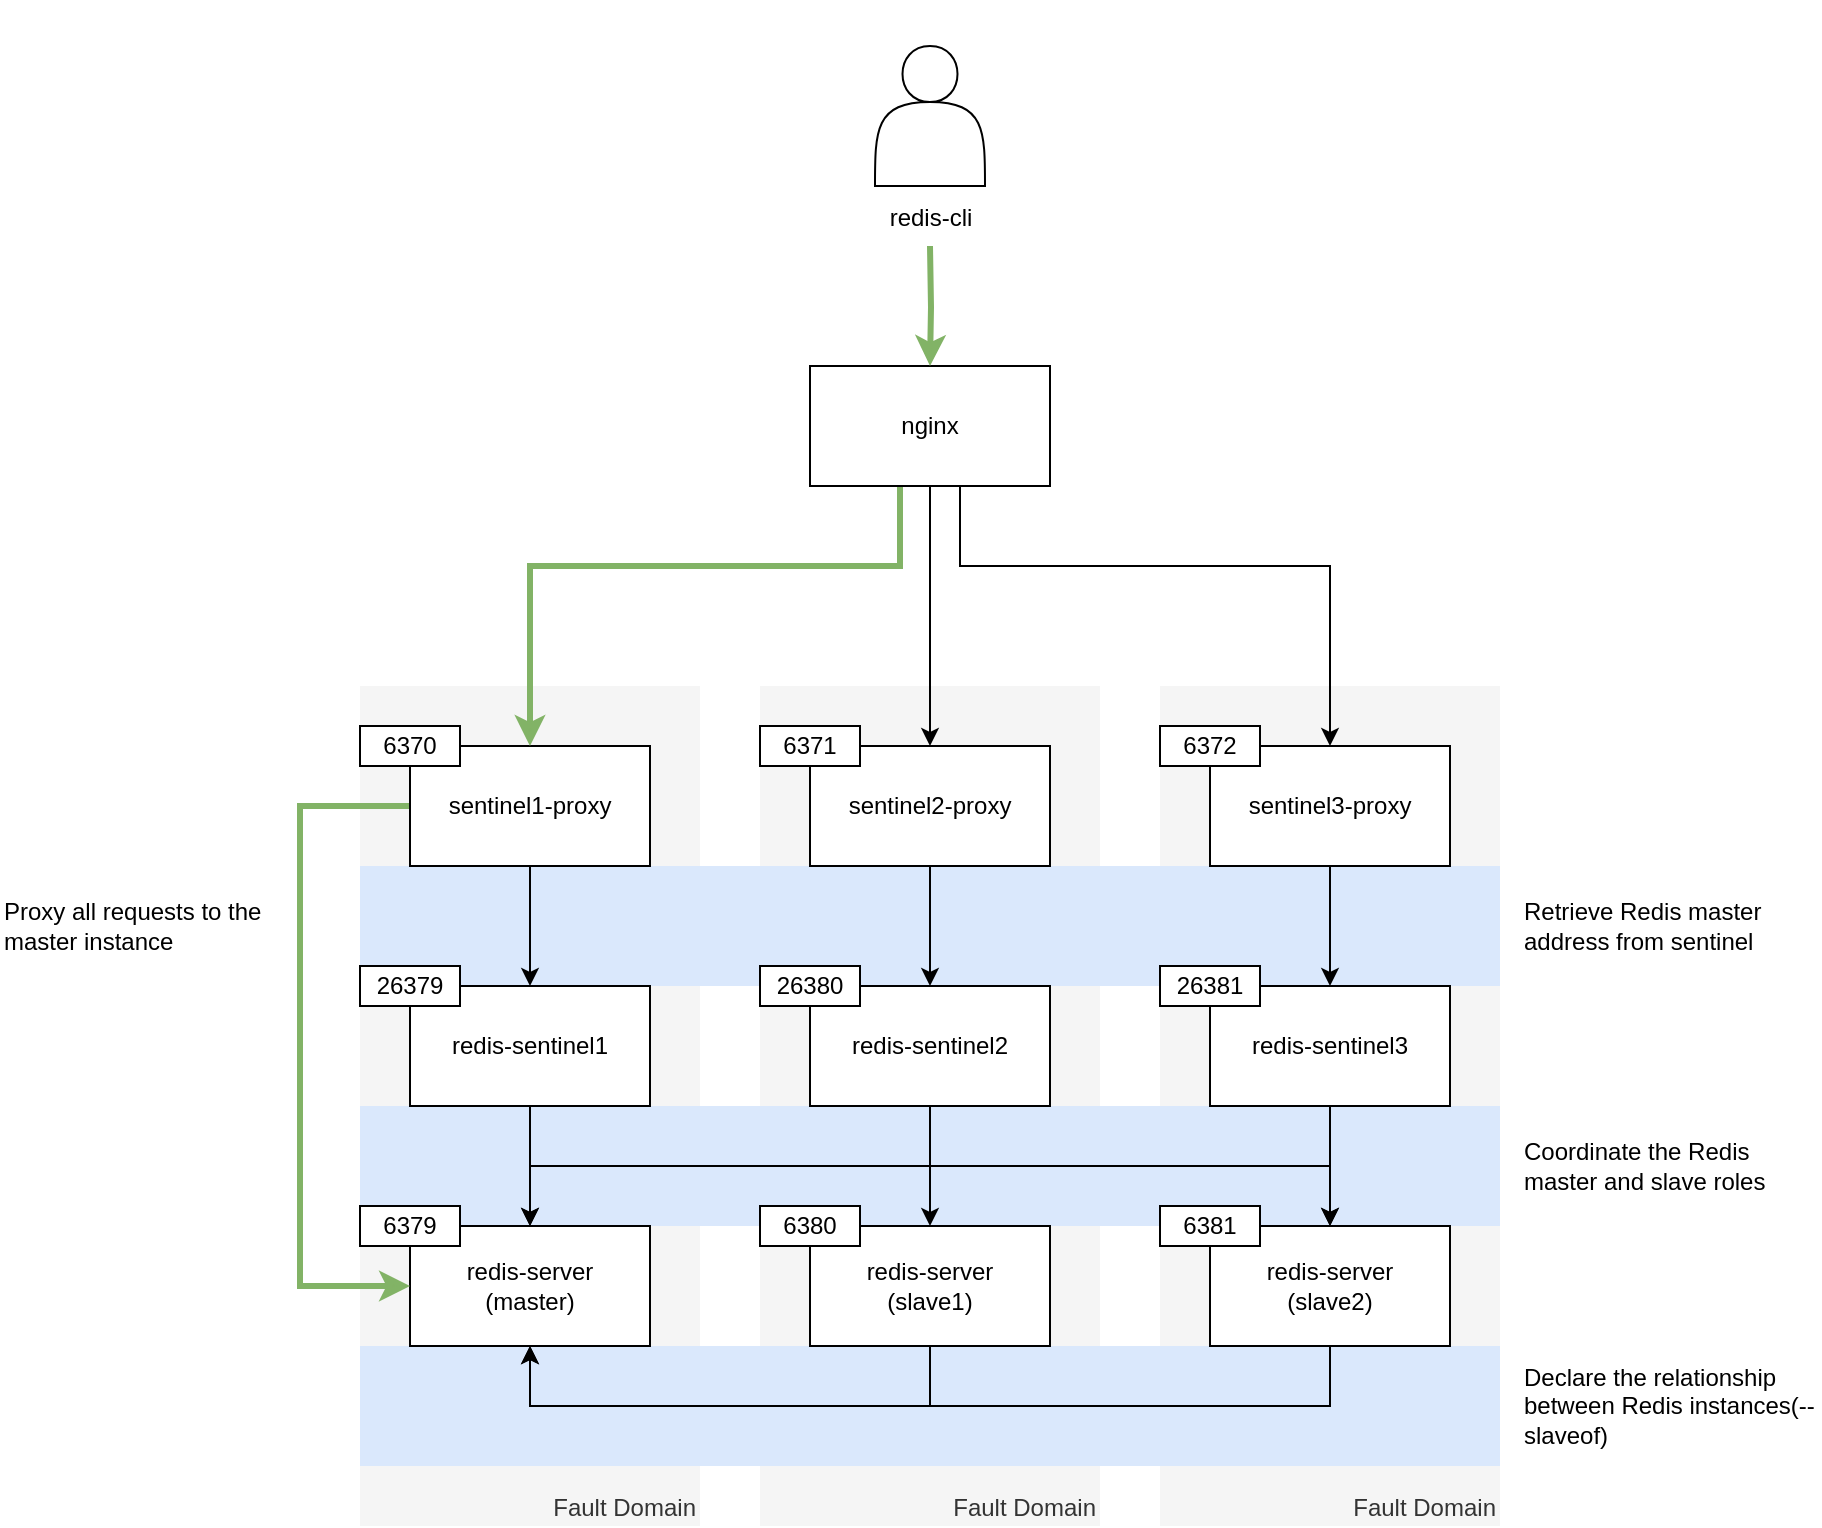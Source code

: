 <mxfile version="21.6.5" type="device">
  <diagram name="Page-1" id="yOyWiZyEu6Pyg-h-Se1W">
    <mxGraphModel dx="2688" dy="2145" grid="1" gridSize="10" guides="1" tooltips="1" connect="1" arrows="1" fold="1" page="1" pageScale="1" pageWidth="827" pageHeight="1169" math="0" shadow="0">
      <root>
        <mxCell id="0" />
        <mxCell id="1" parent="0" />
        <mxCell id="MnjoI8rfPo8MyhLpxvXZ-1" value="Fault Domain" style="rounded=0;whiteSpace=wrap;html=1;fillColor=#f5f5f5;fontColor=#333333;strokeColor=none;verticalAlign=bottom;align=right;" parent="1" vertex="1">
          <mxGeometry x="100" y="290" width="170" height="420" as="geometry" />
        </mxCell>
        <mxCell id="MnjoI8rfPo8MyhLpxvXZ-6" value="Fault Domain" style="rounded=0;whiteSpace=wrap;html=1;fillColor=#f5f5f5;fontColor=#333333;strokeColor=none;verticalAlign=bottom;align=right;" parent="1" vertex="1">
          <mxGeometry x="300" y="290" width="170" height="420" as="geometry" />
        </mxCell>
        <mxCell id="MnjoI8rfPo8MyhLpxvXZ-10" value="Fault Domain" style="rounded=0;whiteSpace=wrap;html=1;fillColor=#f5f5f5;fontColor=#333333;strokeColor=none;verticalAlign=bottom;align=right;" parent="1" vertex="1">
          <mxGeometry x="500" y="290" width="170" height="420" as="geometry" />
        </mxCell>
        <mxCell id="MnjoI8rfPo8MyhLpxvXZ-53" value="" style="rounded=0;whiteSpace=wrap;html=1;strokeColor=none;fillColor=#dae8fc;" parent="1" vertex="1">
          <mxGeometry x="100" y="620" width="570" height="60" as="geometry" />
        </mxCell>
        <mxCell id="MnjoI8rfPo8MyhLpxvXZ-49" value="" style="rounded=0;whiteSpace=wrap;html=1;strokeColor=none;fillColor=#dae8fc;" parent="1" vertex="1">
          <mxGeometry x="100" y="500" width="570" height="60" as="geometry" />
        </mxCell>
        <mxCell id="MnjoI8rfPo8MyhLpxvXZ-45" value="" style="rounded=0;whiteSpace=wrap;html=1;strokeColor=none;fillColor=#dae8fc;" parent="1" vertex="1">
          <mxGeometry x="100" y="380" width="570" height="60" as="geometry" />
        </mxCell>
        <mxCell id="MnjoI8rfPo8MyhLpxvXZ-3" value="&lt;div&gt;redis-server&lt;br&gt;&lt;/div&gt;&lt;div&gt;(master)&lt;br&gt;&lt;/div&gt;" style="rounded=0;whiteSpace=wrap;html=1;" parent="1" vertex="1">
          <mxGeometry x="125" y="560" width="120" height="60" as="geometry" />
        </mxCell>
        <mxCell id="MnjoI8rfPo8MyhLpxvXZ-30" style="edgeStyle=orthogonalEdgeStyle;rounded=0;orthogonalLoop=1;jettySize=auto;html=1;" parent="1" source="MnjoI8rfPo8MyhLpxvXZ-4" target="MnjoI8rfPo8MyhLpxvXZ-3" edge="1">
          <mxGeometry relative="1" as="geometry" />
        </mxCell>
        <mxCell id="MnjoI8rfPo8MyhLpxvXZ-47" style="edgeStyle=orthogonalEdgeStyle;rounded=0;orthogonalLoop=1;jettySize=auto;html=1;" parent="1" source="MnjoI8rfPo8MyhLpxvXZ-4" target="MnjoI8rfPo8MyhLpxvXZ-7" edge="1">
          <mxGeometry relative="1" as="geometry">
            <Array as="points">
              <mxPoint x="185" y="530" />
              <mxPoint x="385" y="530" />
            </Array>
          </mxGeometry>
        </mxCell>
        <mxCell id="MnjoI8rfPo8MyhLpxvXZ-51" style="edgeStyle=orthogonalEdgeStyle;rounded=0;orthogonalLoop=1;jettySize=auto;html=1;" parent="1" source="MnjoI8rfPo8MyhLpxvXZ-4" target="MnjoI8rfPo8MyhLpxvXZ-11" edge="1">
          <mxGeometry relative="1" as="geometry">
            <Array as="points">
              <mxPoint x="185" y="530" />
              <mxPoint x="585" y="530" />
            </Array>
          </mxGeometry>
        </mxCell>
        <mxCell id="MnjoI8rfPo8MyhLpxvXZ-4" value="redis-sentinel1" style="rounded=0;whiteSpace=wrap;html=1;" parent="1" vertex="1">
          <mxGeometry x="125" y="440" width="120" height="60" as="geometry" />
        </mxCell>
        <mxCell id="MnjoI8rfPo8MyhLpxvXZ-24" style="edgeStyle=orthogonalEdgeStyle;rounded=0;orthogonalLoop=1;jettySize=auto;html=1;" parent="1" source="MnjoI8rfPo8MyhLpxvXZ-5" target="MnjoI8rfPo8MyhLpxvXZ-4" edge="1">
          <mxGeometry relative="1" as="geometry" />
        </mxCell>
        <mxCell id="MnjoI8rfPo8MyhLpxvXZ-59" style="edgeStyle=orthogonalEdgeStyle;rounded=0;orthogonalLoop=1;jettySize=auto;html=1;fillColor=#d5e8d4;strokeColor=#82b366;strokeWidth=3;" parent="1" source="MnjoI8rfPo8MyhLpxvXZ-5" target="MnjoI8rfPo8MyhLpxvXZ-3" edge="1">
          <mxGeometry relative="1" as="geometry">
            <Array as="points">
              <mxPoint x="70" y="350" />
              <mxPoint x="70" y="590" />
            </Array>
          </mxGeometry>
        </mxCell>
        <mxCell id="MnjoI8rfPo8MyhLpxvXZ-5" value="sentinel1-proxy" style="rounded=0;whiteSpace=wrap;html=1;" parent="1" vertex="1">
          <mxGeometry x="125" y="320" width="120" height="60" as="geometry" />
        </mxCell>
        <mxCell id="MnjoI8rfPo8MyhLpxvXZ-33" style="edgeStyle=orthogonalEdgeStyle;rounded=0;orthogonalLoop=1;jettySize=auto;html=1;" parent="1" source="MnjoI8rfPo8MyhLpxvXZ-7" target="MnjoI8rfPo8MyhLpxvXZ-3" edge="1">
          <mxGeometry relative="1" as="geometry">
            <Array as="points">
              <mxPoint x="385" y="650" />
              <mxPoint x="185" y="650" />
            </Array>
          </mxGeometry>
        </mxCell>
        <mxCell id="MnjoI8rfPo8MyhLpxvXZ-7" value="&lt;div&gt;redis-server&lt;br&gt;&lt;/div&gt;&lt;div&gt;(slave1)&lt;br&gt;&lt;/div&gt;" style="rounded=0;whiteSpace=wrap;html=1;" parent="1" vertex="1">
          <mxGeometry x="325" y="560" width="120" height="60" as="geometry" />
        </mxCell>
        <mxCell id="MnjoI8rfPo8MyhLpxvXZ-31" style="edgeStyle=orthogonalEdgeStyle;rounded=0;orthogonalLoop=1;jettySize=auto;html=1;" parent="1" source="MnjoI8rfPo8MyhLpxvXZ-8" target="MnjoI8rfPo8MyhLpxvXZ-3" edge="1">
          <mxGeometry relative="1" as="geometry">
            <Array as="points">
              <mxPoint x="385" y="530" />
              <mxPoint x="185" y="530" />
            </Array>
          </mxGeometry>
        </mxCell>
        <mxCell id="MnjoI8rfPo8MyhLpxvXZ-8" value="redis-sentinel2" style="rounded=0;whiteSpace=wrap;html=1;" parent="1" vertex="1">
          <mxGeometry x="325" y="440" width="120" height="60" as="geometry" />
        </mxCell>
        <mxCell id="MnjoI8rfPo8MyhLpxvXZ-26" style="edgeStyle=orthogonalEdgeStyle;rounded=0;orthogonalLoop=1;jettySize=auto;html=1;" parent="1" source="MnjoI8rfPo8MyhLpxvXZ-9" target="MnjoI8rfPo8MyhLpxvXZ-8" edge="1">
          <mxGeometry relative="1" as="geometry" />
        </mxCell>
        <mxCell id="MnjoI8rfPo8MyhLpxvXZ-9" value="sentinel2-proxy" style="rounded=0;whiteSpace=wrap;html=1;" parent="1" vertex="1">
          <mxGeometry x="325" y="320" width="120" height="60" as="geometry" />
        </mxCell>
        <mxCell id="MnjoI8rfPo8MyhLpxvXZ-34" style="edgeStyle=orthogonalEdgeStyle;rounded=0;orthogonalLoop=1;jettySize=auto;html=1;" parent="1" source="MnjoI8rfPo8MyhLpxvXZ-11" target="MnjoI8rfPo8MyhLpxvXZ-3" edge="1">
          <mxGeometry relative="1" as="geometry">
            <Array as="points">
              <mxPoint x="585" y="650" />
              <mxPoint x="185" y="650" />
            </Array>
          </mxGeometry>
        </mxCell>
        <mxCell id="MnjoI8rfPo8MyhLpxvXZ-11" value="&lt;div&gt;redis-server&lt;br&gt;&lt;/div&gt;&lt;div&gt;(slave2)&lt;br&gt;&lt;/div&gt;" style="rounded=0;whiteSpace=wrap;html=1;" parent="1" vertex="1">
          <mxGeometry x="525" y="560" width="120" height="60" as="geometry" />
        </mxCell>
        <mxCell id="MnjoI8rfPo8MyhLpxvXZ-48" style="edgeStyle=orthogonalEdgeStyle;rounded=0;orthogonalLoop=1;jettySize=auto;html=1;" parent="1" source="MnjoI8rfPo8MyhLpxvXZ-12" target="MnjoI8rfPo8MyhLpxvXZ-11" edge="1">
          <mxGeometry relative="1" as="geometry" />
        </mxCell>
        <mxCell id="MnjoI8rfPo8MyhLpxvXZ-12" value="redis-sentinel3" style="rounded=0;whiteSpace=wrap;html=1;" parent="1" vertex="1">
          <mxGeometry x="525" y="440" width="120" height="60" as="geometry" />
        </mxCell>
        <mxCell id="MnjoI8rfPo8MyhLpxvXZ-28" style="edgeStyle=orthogonalEdgeStyle;rounded=0;orthogonalLoop=1;jettySize=auto;html=1;" parent="1" source="MnjoI8rfPo8MyhLpxvXZ-13" target="MnjoI8rfPo8MyhLpxvXZ-12" edge="1">
          <mxGeometry relative="1" as="geometry" />
        </mxCell>
        <mxCell id="MnjoI8rfPo8MyhLpxvXZ-13" value="sentinel3-proxy" style="rounded=0;whiteSpace=wrap;html=1;" parent="1" vertex="1">
          <mxGeometry x="525" y="320" width="120" height="60" as="geometry" />
        </mxCell>
        <mxCell id="MnjoI8rfPo8MyhLpxvXZ-16" style="edgeStyle=orthogonalEdgeStyle;rounded=0;orthogonalLoop=1;jettySize=auto;html=1;fillColor=#d5e8d4;strokeColor=#82b366;strokeWidth=3;" parent="1" source="MnjoI8rfPo8MyhLpxvXZ-15" target="MnjoI8rfPo8MyhLpxvXZ-5" edge="1">
          <mxGeometry relative="1" as="geometry">
            <Array as="points">
              <mxPoint x="370" y="230" />
              <mxPoint x="185" y="230" />
            </Array>
          </mxGeometry>
        </mxCell>
        <mxCell id="MnjoI8rfPo8MyhLpxvXZ-17" style="edgeStyle=orthogonalEdgeStyle;rounded=0;orthogonalLoop=1;jettySize=auto;html=1;" parent="1" source="MnjoI8rfPo8MyhLpxvXZ-15" target="MnjoI8rfPo8MyhLpxvXZ-9" edge="1">
          <mxGeometry relative="1" as="geometry" />
        </mxCell>
        <mxCell id="MnjoI8rfPo8MyhLpxvXZ-18" style="edgeStyle=orthogonalEdgeStyle;rounded=0;orthogonalLoop=1;jettySize=auto;html=1;" parent="1" source="MnjoI8rfPo8MyhLpxvXZ-15" target="MnjoI8rfPo8MyhLpxvXZ-13" edge="1">
          <mxGeometry relative="1" as="geometry">
            <Array as="points">
              <mxPoint x="400" y="230" />
              <mxPoint x="585" y="230" />
            </Array>
          </mxGeometry>
        </mxCell>
        <mxCell id="MnjoI8rfPo8MyhLpxvXZ-15" value="nginx" style="rounded=0;whiteSpace=wrap;html=1;" parent="1" vertex="1">
          <mxGeometry x="325" y="130" width="120" height="60" as="geometry" />
        </mxCell>
        <mxCell id="MnjoI8rfPo8MyhLpxvXZ-20" style="edgeStyle=orthogonalEdgeStyle;rounded=0;orthogonalLoop=1;jettySize=auto;html=1;fillColor=#d5e8d4;strokeColor=#82b366;strokeWidth=3;" parent="1" target="MnjoI8rfPo8MyhLpxvXZ-15" edge="1">
          <mxGeometry relative="1" as="geometry">
            <mxPoint x="385" y="70" as="sourcePoint" />
          </mxGeometry>
        </mxCell>
        <mxCell id="MnjoI8rfPo8MyhLpxvXZ-35" value="6379" style="text;html=1;align=center;verticalAlign=middle;whiteSpace=wrap;rounded=0;fillColor=default;strokeColor=default;" parent="1" vertex="1">
          <mxGeometry x="100" y="550" width="50" height="20" as="geometry" />
        </mxCell>
        <mxCell id="MnjoI8rfPo8MyhLpxvXZ-37" value="6380" style="text;html=1;align=center;verticalAlign=middle;whiteSpace=wrap;rounded=0;fillColor=default;strokeColor=default;" parent="1" vertex="1">
          <mxGeometry x="300" y="550" width="50" height="20" as="geometry" />
        </mxCell>
        <mxCell id="MnjoI8rfPo8MyhLpxvXZ-38" value="6381" style="text;html=1;align=center;verticalAlign=middle;whiteSpace=wrap;rounded=0;fillColor=default;strokeColor=default;" parent="1" vertex="1">
          <mxGeometry x="500" y="550" width="50" height="20" as="geometry" />
        </mxCell>
        <mxCell id="MnjoI8rfPo8MyhLpxvXZ-39" value="26381" style="text;html=1;align=center;verticalAlign=middle;whiteSpace=wrap;rounded=0;fillColor=default;strokeColor=default;" parent="1" vertex="1">
          <mxGeometry x="500" y="430" width="50" height="20" as="geometry" />
        </mxCell>
        <mxCell id="MnjoI8rfPo8MyhLpxvXZ-40" value="26380" style="text;html=1;align=center;verticalAlign=middle;whiteSpace=wrap;rounded=0;fillColor=default;strokeColor=default;" parent="1" vertex="1">
          <mxGeometry x="300" y="430" width="50" height="20" as="geometry" />
        </mxCell>
        <mxCell id="MnjoI8rfPo8MyhLpxvXZ-41" value="26379" style="text;html=1;align=center;verticalAlign=middle;whiteSpace=wrap;rounded=0;fillColor=default;strokeColor=default;" parent="1" vertex="1">
          <mxGeometry x="100" y="430" width="50" height="20" as="geometry" />
        </mxCell>
        <mxCell id="MnjoI8rfPo8MyhLpxvXZ-42" value="6370" style="text;html=1;align=center;verticalAlign=middle;whiteSpace=wrap;rounded=0;fillColor=default;strokeColor=default;" parent="1" vertex="1">
          <mxGeometry x="100" y="310" width="50" height="20" as="geometry" />
        </mxCell>
        <mxCell id="MnjoI8rfPo8MyhLpxvXZ-43" value="6371" style="text;html=1;align=center;verticalAlign=middle;whiteSpace=wrap;rounded=0;fillColor=default;strokeColor=default;" parent="1" vertex="1">
          <mxGeometry x="300" y="310" width="50" height="20" as="geometry" />
        </mxCell>
        <mxCell id="MnjoI8rfPo8MyhLpxvXZ-44" value="6372" style="text;html=1;align=center;verticalAlign=middle;whiteSpace=wrap;rounded=0;fillColor=default;strokeColor=default;" parent="1" vertex="1">
          <mxGeometry x="500" y="310" width="50" height="20" as="geometry" />
        </mxCell>
        <mxCell id="MnjoI8rfPo8MyhLpxvXZ-46" value="Retrieve Redis master address from sentinel" style="text;html=1;strokeColor=none;fillColor=none;align=left;verticalAlign=middle;whiteSpace=wrap;rounded=0;" parent="1" vertex="1">
          <mxGeometry x="680" y="380" width="150" height="60" as="geometry" />
        </mxCell>
        <mxCell id="MnjoI8rfPo8MyhLpxvXZ-52" value="Coordinate the Redis master and slave roles" style="text;html=1;strokeColor=none;fillColor=none;align=left;verticalAlign=middle;whiteSpace=wrap;rounded=0;" parent="1" vertex="1">
          <mxGeometry x="680" y="500" width="150" height="60" as="geometry" />
        </mxCell>
        <mxCell id="MnjoI8rfPo8MyhLpxvXZ-54" value="Declare the relationship between Redis instances(--slaveof)" style="text;html=1;strokeColor=none;fillColor=none;align=left;verticalAlign=middle;whiteSpace=wrap;rounded=0;" parent="1" vertex="1">
          <mxGeometry x="680" y="620" width="150" height="60" as="geometry" />
        </mxCell>
        <mxCell id="MnjoI8rfPo8MyhLpxvXZ-60" value="Proxy all requests to the master instance" style="text;html=1;strokeColor=none;fillColor=none;align=left;verticalAlign=middle;whiteSpace=wrap;rounded=0;" parent="1" vertex="1">
          <mxGeometry x="-80" y="380" width="140" height="60" as="geometry" />
        </mxCell>
        <mxCell id="aMroP0jviBgn4Owg69wD-2" value="&lt;div&gt;&lt;br&gt;&lt;/div&gt;&lt;div&gt;&lt;br&gt;&lt;/div&gt;&lt;div&gt;&lt;br&gt;&lt;/div&gt;&lt;div&gt;&lt;br&gt;&lt;/div&gt;&lt;div&gt;&lt;br&gt;&lt;/div&gt;&lt;div&gt;&lt;br&gt;&lt;/div&gt;&lt;div&gt;&lt;br&gt;&lt;/div&gt;&lt;div&gt;redis-cli&lt;/div&gt;" style="shape=actor;whiteSpace=wrap;html=1;" vertex="1" parent="1">
          <mxGeometry x="357.5" y="-30" width="55" height="70" as="geometry" />
        </mxCell>
      </root>
    </mxGraphModel>
  </diagram>
</mxfile>
